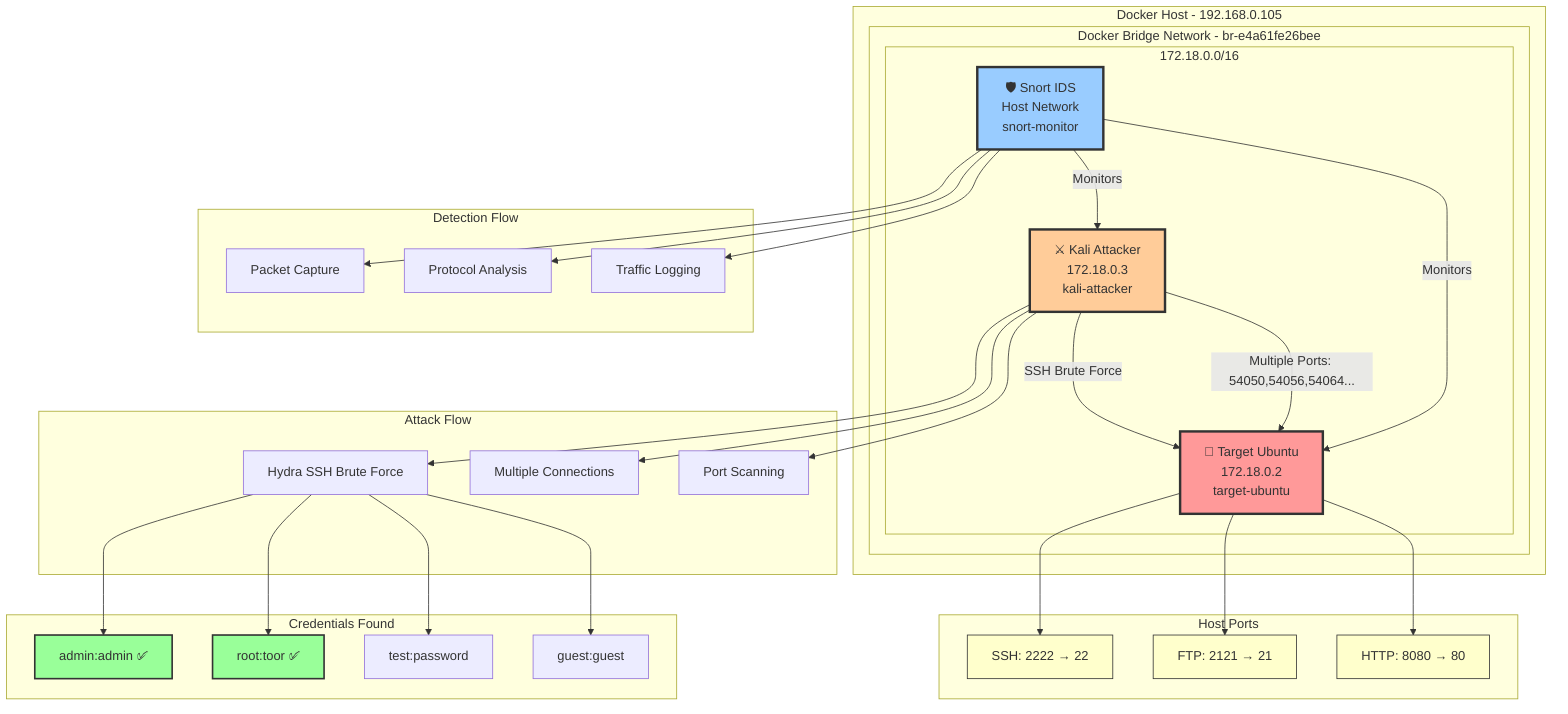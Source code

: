 graph TB
    subgraph "Docker Host - 192.168.0.105"
        subgraph "Docker Bridge Network - br-e4a61fe26bee"
            subgraph "172.18.0.0/16"
                Target["🎯 Target Ubuntu<br/>172.18.0.2<br/>target-ubuntu"]
                Attacker["⚔️ Kali Attacker<br/>172.18.0.3<br/>kali-attacker"]
                Snort["🛡️ Snort IDS<br/>Host Network<br/>snort-monitor"]
            end
        end
    end
    
    subgraph "Host Ports"
        SSH_PORT["SSH: 2222 → 22"]
        FTP_PORT["FTP: 2121 → 21"]
        HTTP_PORT["HTTP: 8080 → 80"]
    end
    
    subgraph "Attack Flow"
        Attack1["Hydra SSH Brute Force"]
        Attack2["Multiple Connections"]
        Attack3["Port Scanning"]
    end
    
    subgraph "Detection Flow"
        Capture["Packet Capture"]
        Analysis["Protocol Analysis"]
        Logging["Traffic Logging"]
    end
    
    subgraph "Credentials Found"
        Cred1["admin:admin ✅"]
        Cred2["root:toor ✅"]
        Cred3["test:password"]
        Cred4["guest:guest"]
    end
    
    %% Connections
    Attacker -->|SSH Brute Force| Target
    Attacker -->|Multiple Ports: 54050,54056,54064...| Target
    
    %% Port Mappings
    Target --> SSH_PORT
    Target --> FTP_PORT  
    Target --> HTTP_PORT
    
    %% Attack Types
    Attacker --> Attack1
    Attacker --> Attack2
    Attacker --> Attack3
    
    %% Snort Monitoring
    Snort -->|Monitors| Target
    Snort -->|Monitors| Attacker
    Snort --> Capture
    Snort --> Analysis
    Snort --> Logging
    
    %% Results
    Attack1 --> Cred1
    Attack1 --> Cred2
    Attack1 --> Cred3
    Attack1 --> Cred4
    
    %% Styling
    classDef targetStyle fill:#ff9999,stroke:#333,stroke-width:3px
    classDef attackerStyle fill:#ffcc99,stroke:#333,stroke-width:3px
    classDef snortStyle fill:#99ccff,stroke:#333,stroke-width:3px
    classDef successStyle fill:#99ff99,stroke:#333,stroke-width:2px
    classDef portStyle fill:#ffffcc,stroke:#333,stroke-width:1px
    
    class Target targetStyle
    class Attacker attackerStyle
    class Snort snortStyle
    class Cred1,Cred2 successStyle
    class SSH_PORT,FTP_PORT,HTTP_PORT portStyle